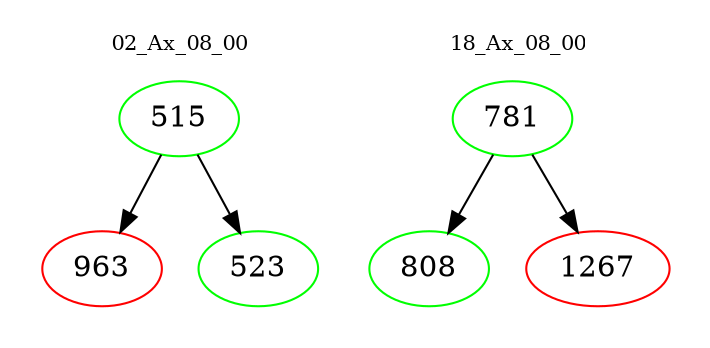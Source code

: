 digraph{
subgraph cluster_0 {
color = white
label = "02_Ax_08_00";
fontsize=10;
T0_515 [label="515", color="green"]
T0_515 -> T0_963 [color="black"]
T0_963 [label="963", color="red"]
T0_515 -> T0_523 [color="black"]
T0_523 [label="523", color="green"]
}
subgraph cluster_1 {
color = white
label = "18_Ax_08_00";
fontsize=10;
T1_781 [label="781", color="green"]
T1_781 -> T1_808 [color="black"]
T1_808 [label="808", color="green"]
T1_781 -> T1_1267 [color="black"]
T1_1267 [label="1267", color="red"]
}
}
